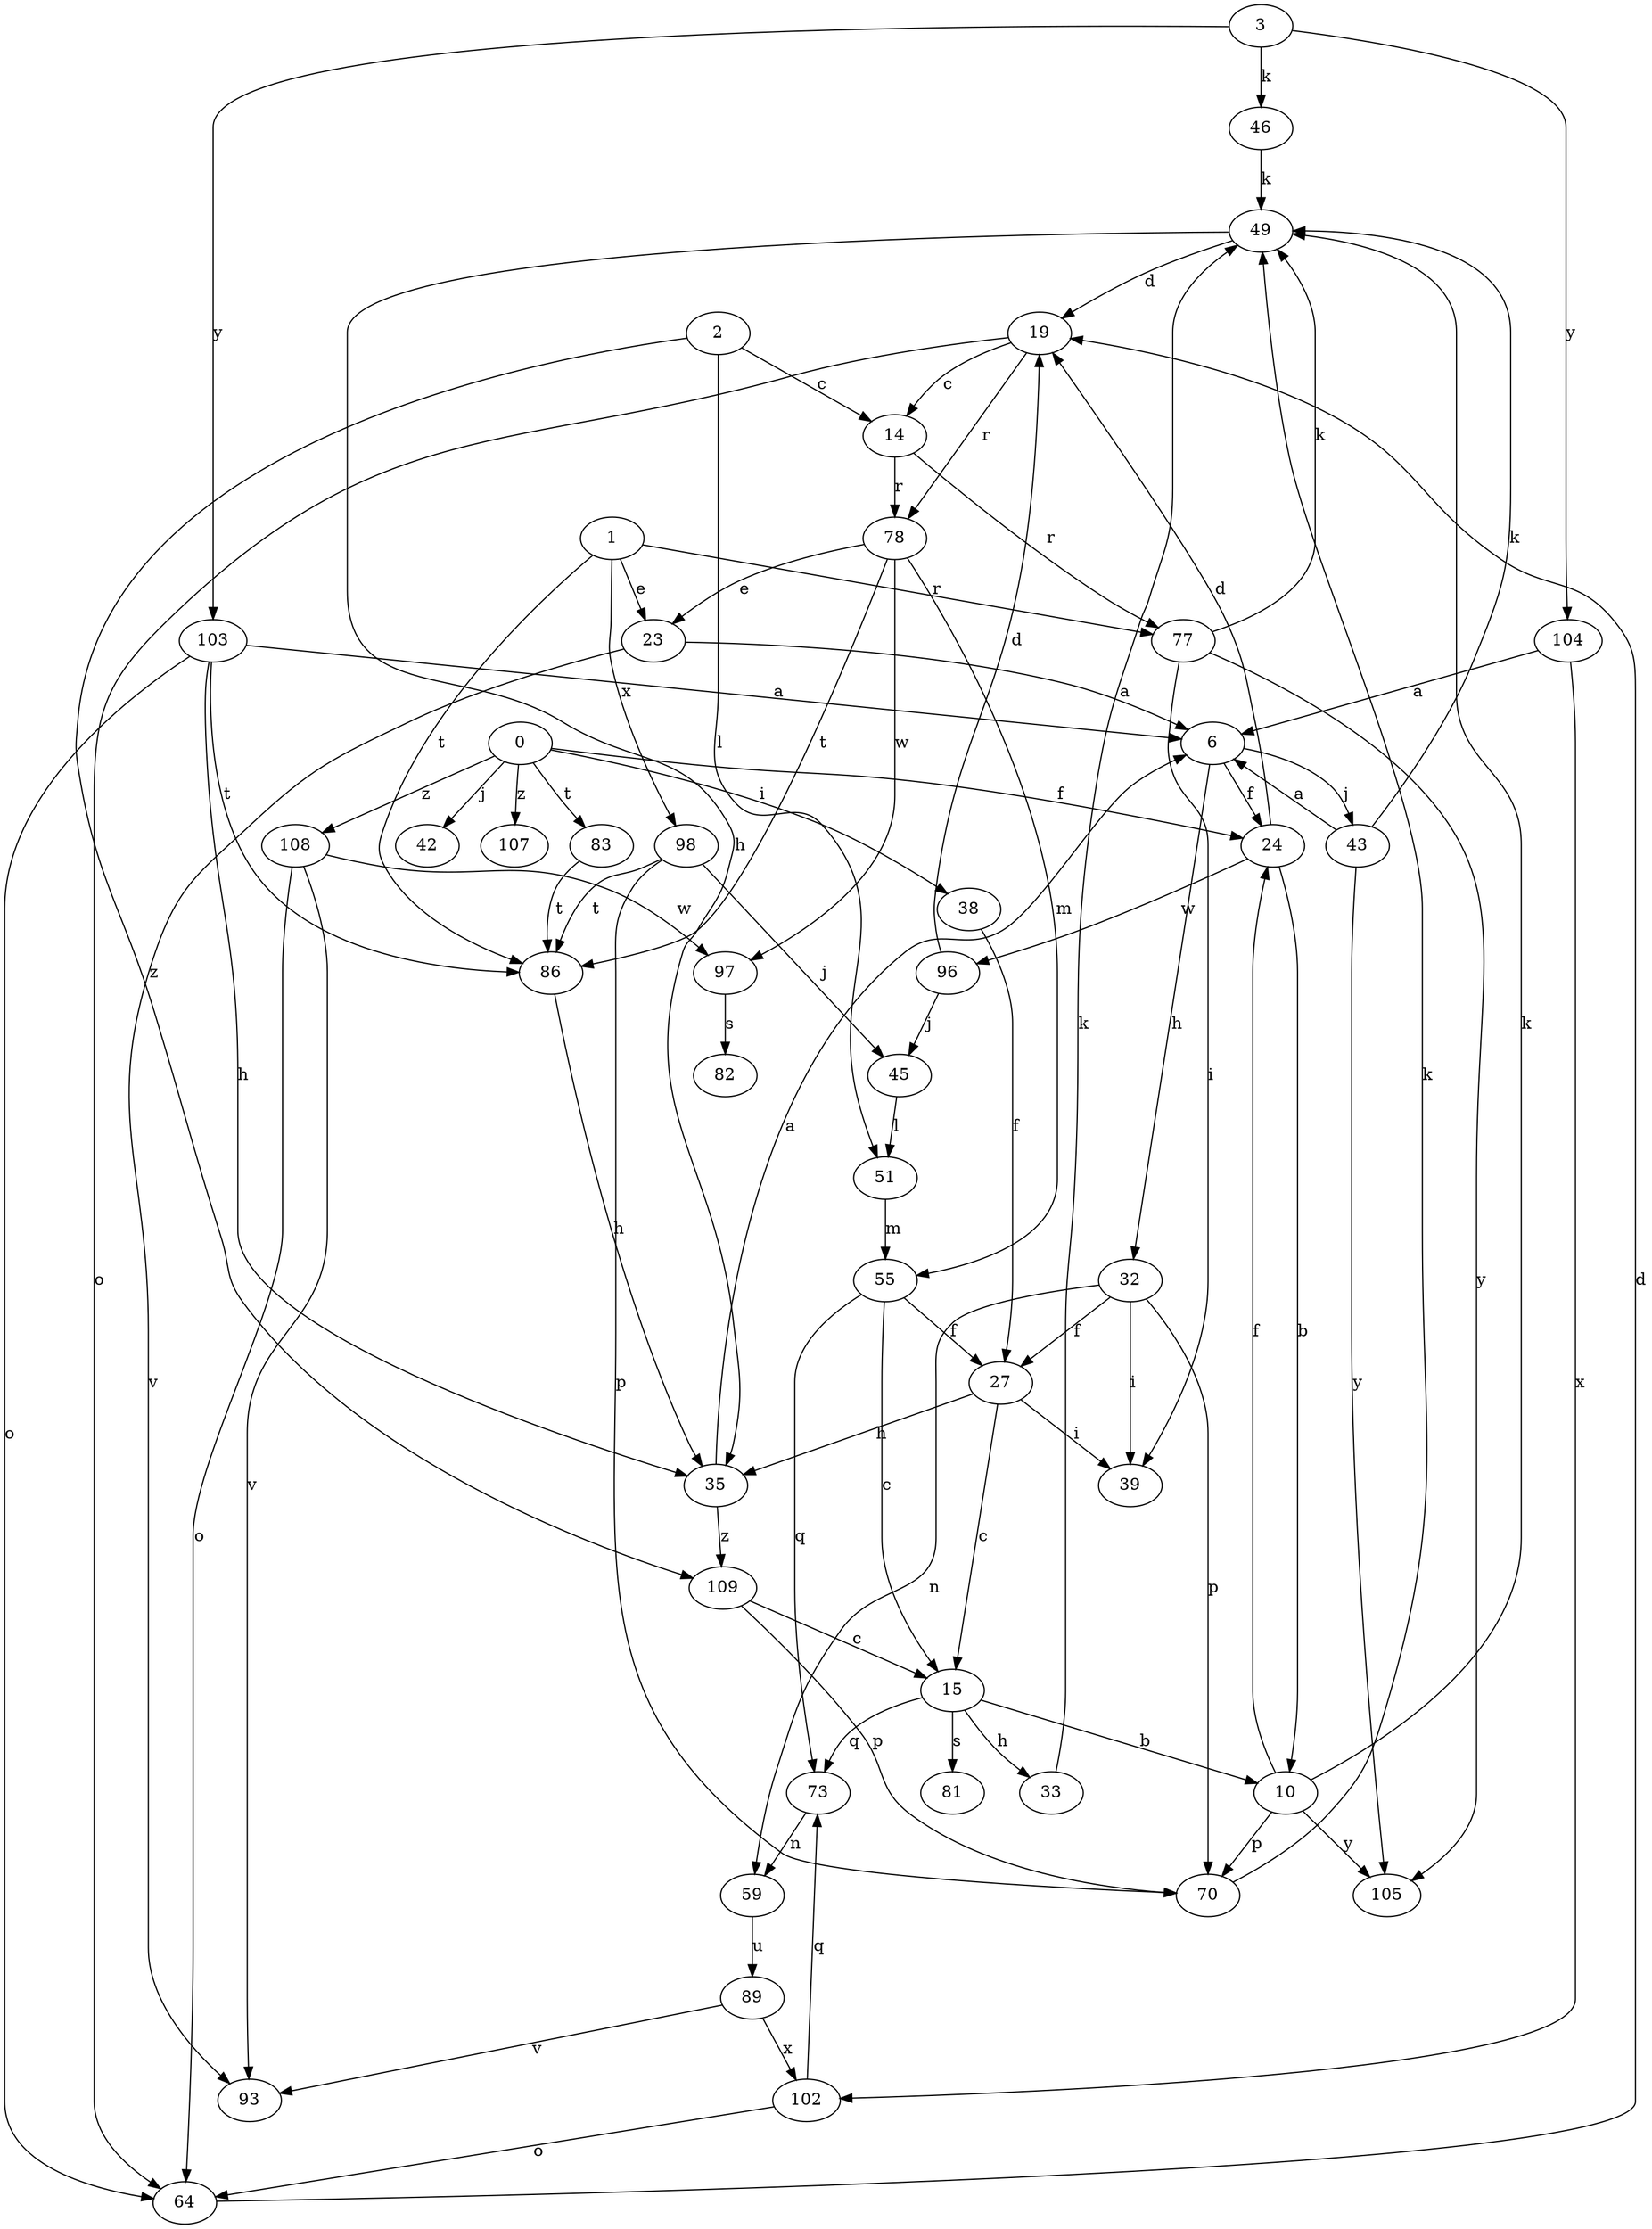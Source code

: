 strict digraph  {
3;
6;
10;
14;
15;
19;
23;
24;
0;
27;
32;
33;
35;
38;
39;
1;
42;
43;
45;
46;
49;
51;
55;
59;
64;
70;
73;
77;
78;
81;
82;
83;
86;
89;
93;
96;
97;
98;
102;
103;
104;
2;
105;
107;
108;
109;
3 -> 46  [label=k];
3 -> 103  [label=y];
3 -> 104  [label=y];
6 -> 24  [label=f];
6 -> 32  [label=h];
6 -> 43  [label=j];
10 -> 24  [label=f];
10 -> 49  [label=k];
10 -> 70  [label=p];
10 -> 105  [label=y];
14 -> 77  [label=r];
14 -> 78  [label=r];
15 -> 10  [label=b];
15 -> 33  [label=h];
15 -> 73  [label=q];
15 -> 81  [label=s];
19 -> 14  [label=c];
19 -> 64  [label=o];
19 -> 78  [label=r];
23 -> 6  [label=a];
23 -> 93  [label=v];
24 -> 10  [label=b];
24 -> 19  [label=d];
24 -> 96  [label=w];
0 -> 24  [label=f];
0 -> 38  [label=i];
0 -> 42  [label=j];
0 -> 83  [label=t];
0 -> 107  [label=z];
0 -> 108  [label=z];
27 -> 15  [label=c];
27 -> 35  [label=h];
27 -> 39  [label=i];
32 -> 27  [label=f];
32 -> 39  [label=i];
32 -> 59  [label=n];
32 -> 70  [label=p];
33 -> 49  [label=k];
35 -> 6  [label=a];
35 -> 109  [label=z];
38 -> 27  [label=f];
1 -> 23  [label=e];
1 -> 77  [label=r];
1 -> 86  [label=t];
1 -> 98  [label=x];
43 -> 6  [label=a];
43 -> 49  [label=k];
43 -> 105  [label=y];
45 -> 51  [label=l];
46 -> 49  [label=k];
49 -> 19  [label=d];
49 -> 35  [label=h];
51 -> 55  [label=m];
55 -> 15  [label=c];
55 -> 27  [label=f];
55 -> 73  [label=q];
59 -> 89  [label=u];
64 -> 19  [label=d];
70 -> 49  [label=k];
73 -> 59  [label=n];
77 -> 39  [label=i];
77 -> 49  [label=k];
77 -> 105  [label=y];
78 -> 23  [label=e];
78 -> 55  [label=m];
78 -> 86  [label=t];
78 -> 97  [label=w];
83 -> 86  [label=t];
86 -> 35  [label=h];
89 -> 93  [label=v];
89 -> 102  [label=x];
96 -> 19  [label=d];
96 -> 45  [label=j];
97 -> 82  [label=s];
98 -> 45  [label=j];
98 -> 70  [label=p];
98 -> 86  [label=t];
102 -> 64  [label=o];
102 -> 73  [label=q];
103 -> 6  [label=a];
103 -> 35  [label=h];
103 -> 64  [label=o];
103 -> 86  [label=t];
104 -> 6  [label=a];
104 -> 102  [label=x];
2 -> 14  [label=c];
2 -> 51  [label=l];
2 -> 109  [label=z];
108 -> 64  [label=o];
108 -> 93  [label=v];
108 -> 97  [label=w];
109 -> 15  [label=c];
109 -> 70  [label=p];
}
